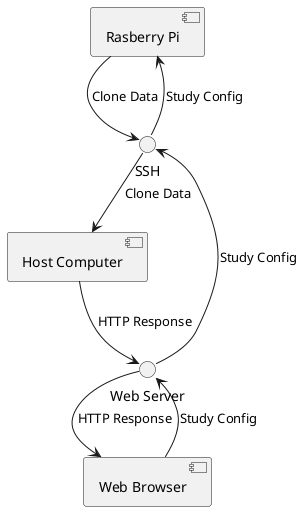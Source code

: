 @startuml
[Rasberry Pi] as RPI
[Host Computer] as HS
[Web Browser] as WB
() "SSH"
() "Web Server" as WS
RPI --> SSH : "Clone Data"
SSH --> HS : "Clone Data"
HS --> WS : "HTTP Response"
WS --> WB : "HTTP Response"
WB --> WS : "Study Config"
WS --> SSH : "Study Config"
SSH --> RPI : "Study Config"
@enduml
